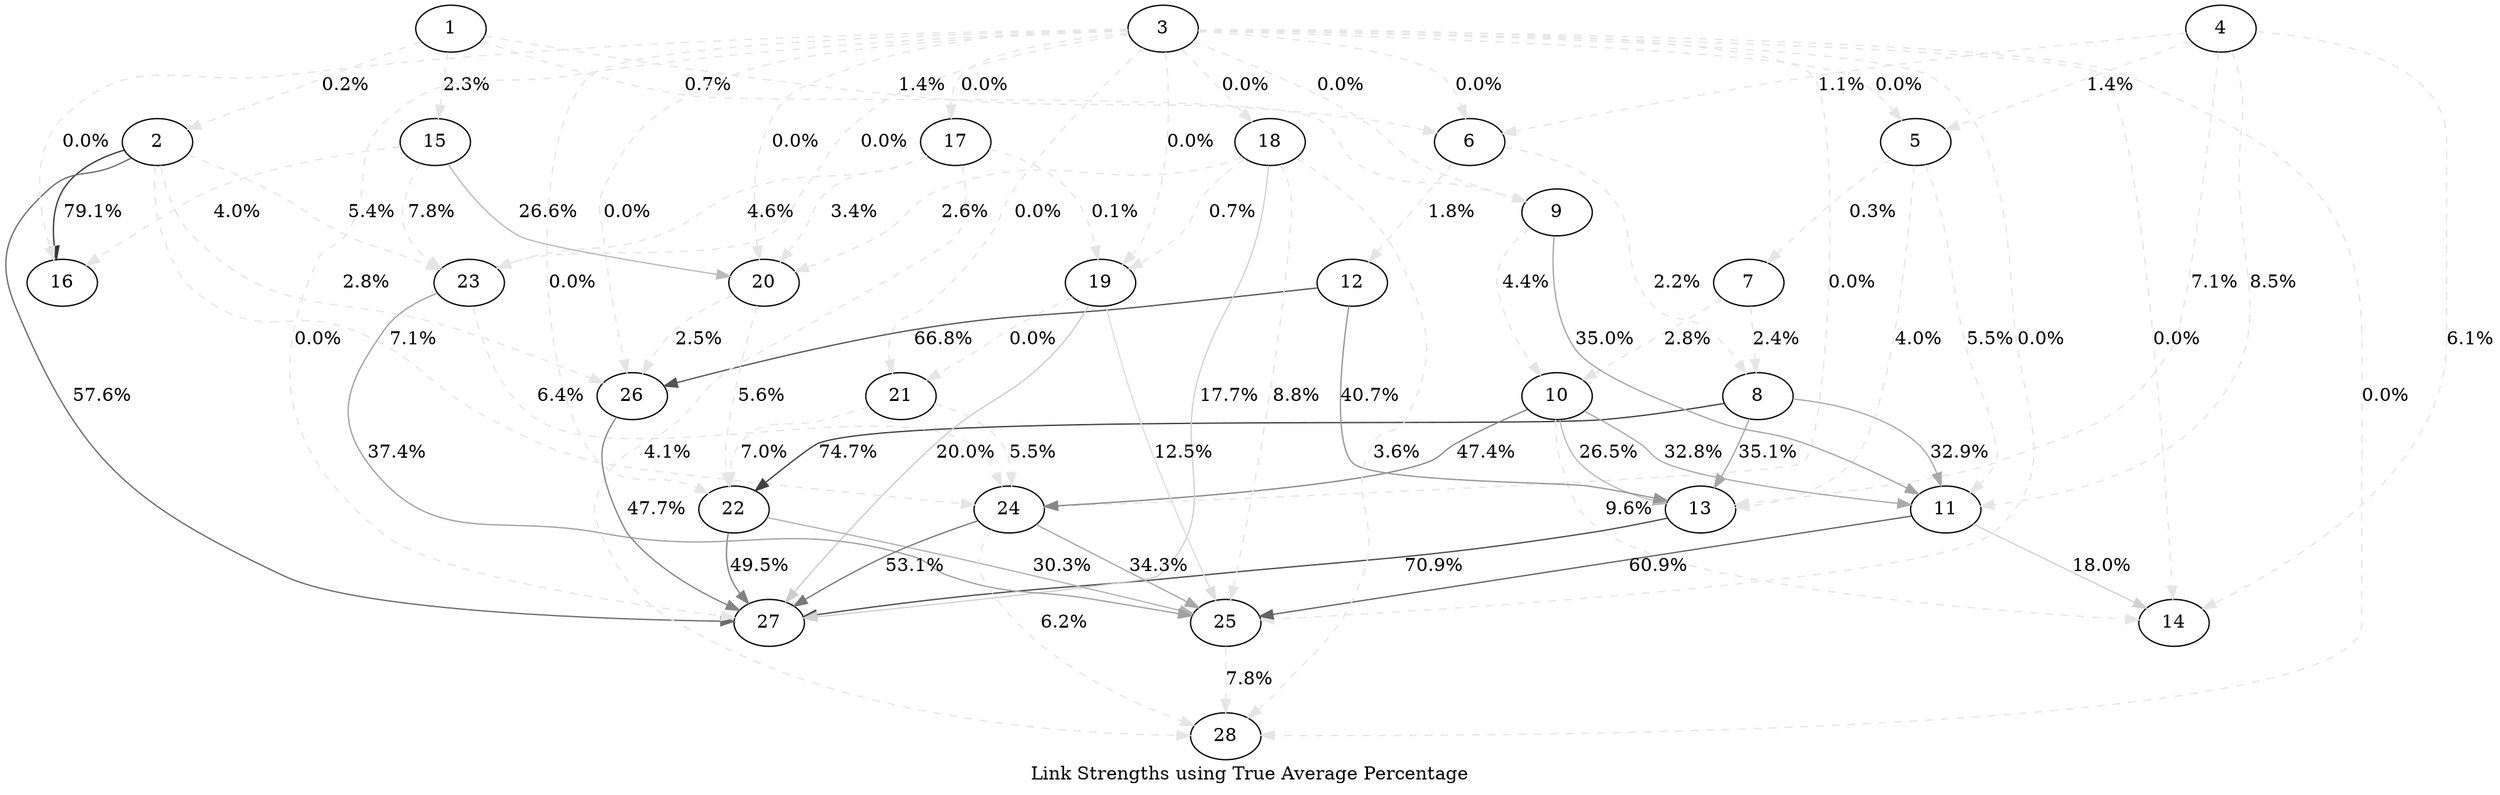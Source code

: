 digraph G {
 label = "Link Strengths using True Average Percentage";

 "1" [shape=ellipse];
 "2" [shape=ellipse];
 "3" [shape=ellipse];
 "4" [shape=ellipse];
 "5" [shape=ellipse];
 "6" [shape=ellipse];
 "7" [shape=ellipse];
 "8" [shape=ellipse];
 "9" [shape=ellipse];
 "10" [shape=ellipse];
 "11" [shape=ellipse];
 "12" [shape=ellipse];
 "13" [shape=ellipse];
 "14" [shape=ellipse];
 "15" [shape=ellipse];
 "16" [shape=ellipse];
 "17" [shape=ellipse];
 "18" [shape=ellipse];
 "19" [shape=ellipse];
 "20" [shape=ellipse];
 "21" [shape=ellipse];
 "22" [shape=ellipse];
 "23" [shape=ellipse];
 "24" [shape=ellipse];
 "25" [shape=ellipse];
 "26" [shape=ellipse];
 "27" [shape=ellipse];
 "28" [shape=ellipse];

 "1" -> "2" [label="0.2%",color=gray90,style=dashed];
 "1" -> "6" [label="1.4%",color=gray90,style=dashed];
 "1" -> "9" [label="0.7%",color=gray90,style=dashed];
 "1" -> "15" [label="2.3%",color=gray90,style=dashed];
 "2" -> "16" [label="79.1%",color=gray21];
 "2" -> "23" [label="5.4%",color=gray90,style=dashed];
 "2" -> "24" [label="7.1%",color=gray90,style=dashed];
 "2" -> "26" [label="2.8%",color=gray90,style=dashed];
 "2" -> "27" [label="57.6%",color=gray42];
 "3" -> "5" [label="0.0%",color=gray90,style=dashed];
 "3" -> "6" [label="0.0%",color=gray90,style=dashed];
 "3" -> "9" [label="0.0%",color=gray90,style=dashed];
 "3" -> "14" [label="0.0%",color=gray90,style=dashed];
 "3" -> "16" [label="0.0%",color=gray90,style=dashed];
 "3" -> "17" [label="0.0%",color=gray90,style=dashed];
 "3" -> "18" [label="0.0%",color=gray90,style=dashed];
 "3" -> "19" [label="0.0%",color=gray90,style=dashed];
 "3" -> "20" [label="0.0%",color=gray90,style=dashed];
 "3" -> "21" [label="0.0%",color=gray90,style=dashed];
 "3" -> "22" [label="0.0%",color=gray90,style=dashed];
 "3" -> "23" [label="0.0%",color=gray90,style=dashed];
 "3" -> "24" [label="0.0%",color=gray90,style=dashed];
 "3" -> "25" [label="0.0%",color=gray90,style=dashed];
 "3" -> "26" [label="0.0%",color=gray90,style=dashed];
 "3" -> "27" [label="0.0%",color=gray90,style=dashed];
 "3" -> "28" [label="0.0%",color=gray90,style=dashed];
 "4" -> "5" [label="1.4%",color=gray90,style=dashed];
 "4" -> "6" [label="1.1%",color=gray90,style=dashed];
 "4" -> "11" [label="8.5%",color=gray90,style=dashed];
 "4" -> "13" [label="7.1%",color=gray90,style=dashed];
 "4" -> "14" [label="6.1%",color=gray90,style=dashed];
 "5" -> "7" [label="0.3%",color=gray90,style=dashed];
 "5" -> "11" [label="5.5%",color=gray90,style=dashed];
 "5" -> "13" [label="4.0%",color=gray90,style=dashed];
 "6" -> "8" [label="2.2%",color=gray90,style=dashed];
 "6" -> "12" [label="1.8%",color=gray90,style=dashed];
 "7" -> "8" [label="2.4%",color=gray90,style=dashed];
 "7" -> "10" [label="2.8%",color=gray90,style=dashed];
 "8" -> "11" [label="32.9%",color=gray67];
 "8" -> "13" [label="35.1%",color=gray65];
 "8" -> "22" [label="74.7%",color=gray25];
 "9" -> "10" [label="4.4%",color=gray90,style=dashed];
 "9" -> "11" [label="35.0%",color=gray65];
 "10" -> "11" [label="32.8%",color=gray67];
 "10" -> "13" [label="26.5%",color=gray73];
 "10" -> "14" [label="9.6%",color=gray90,style=dashed];
 "10" -> "24" [label="47.4%",color=gray53];
 "11" -> "14" [label="18.0%",color=gray82];
 "11" -> "25" [label="60.9%",color=gray39];
 "12" -> "13" [label="40.7%",color=gray59];
 "12" -> "26" [label="66.8%",color=gray33];
 "13" -> "27" [label="70.9%",color=gray29];
 "15" -> "16" [label="4.0%",color=gray90,style=dashed];
 "15" -> "20" [label="26.6%",color=gray73];
 "15" -> "23" [label="7.8%",color=gray90,style=dashed];
 "17" -> "19" [label="0.1%",color=gray90,style=dashed];
 "17" -> "20" [label="3.4%",color=gray90,style=dashed];
 "17" -> "23" [label="4.6%",color=gray90,style=dashed];
 "17" -> "28" [label="4.1%",color=gray90,style=dashed];
 "18" -> "19" [label="0.7%",color=gray90,style=dashed];
 "18" -> "20" [label="2.6%",color=gray90,style=dashed];
 "18" -> "25" [label="8.8%",color=gray90,style=dashed];
 "18" -> "27" [label="17.7%",color=gray82];
 "18" -> "28" [label="3.6%",color=gray90,style=dashed];
 "19" -> "21" [label="0.0%",color=gray90,style=dashed];
 "19" -> "25" [label="12.5%",color=gray87];
 "19" -> "27" [label="20.0%",color=gray80];
 "20" -> "22" [label="5.6%",color=gray90,style=dashed];
 "20" -> "26" [label="2.5%",color=gray90,style=dashed];
 "21" -> "22" [label="7.0%",color=gray90,style=dashed];
 "21" -> "24" [label="5.5%",color=gray90,style=dashed];
 "22" -> "25" [label="30.3%",color=gray70];
 "22" -> "27" [label="49.5%",color=gray51];
 "23" -> "24" [label="6.4%",color=gray90,style=dashed];
 "23" -> "25" [label="37.4%",color=gray63];
 "24" -> "25" [label="34.3%",color=gray66];
 "24" -> "27" [label="53.1%",color=gray47];
 "24" -> "28" [label="6.2%",color=gray90,style=dashed];
 "25" -> "28" [label="7.8%",color=gray90,style=dashed];
 "26" -> "27" [label="47.7%",color=gray52];

} 
